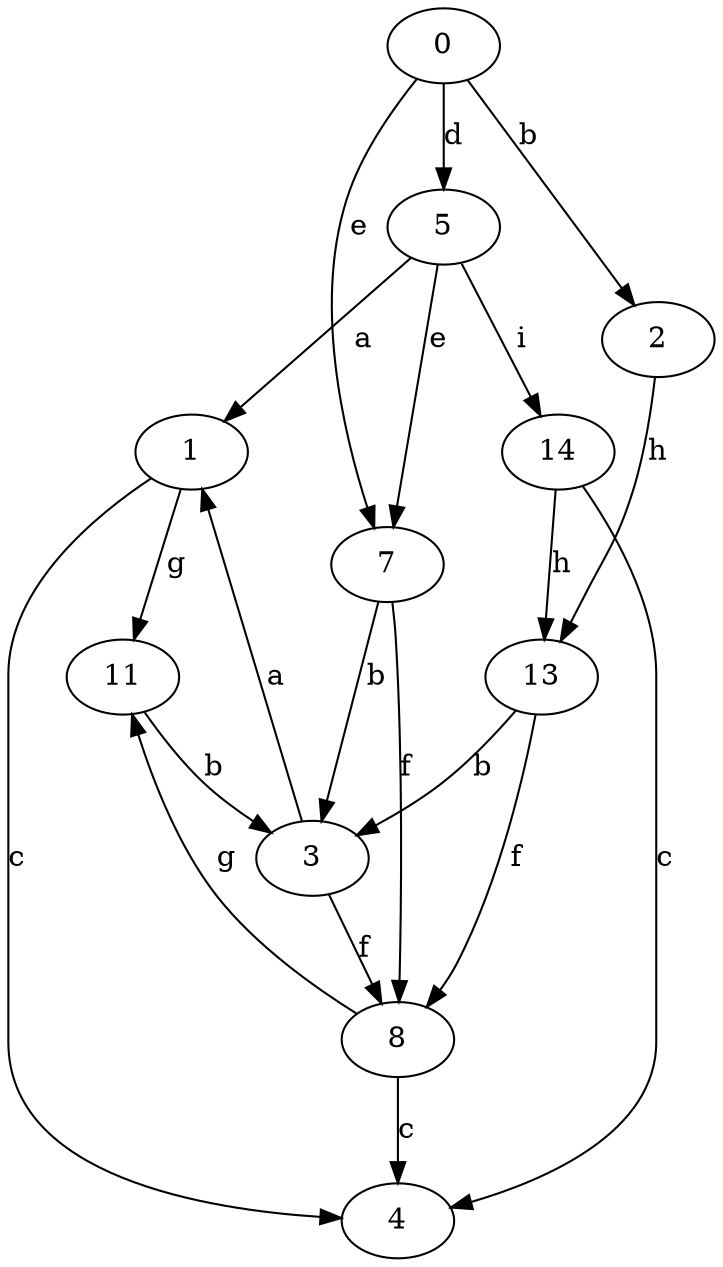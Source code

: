 strict digraph  {
1;
2;
3;
4;
0;
5;
7;
8;
11;
13;
14;
1 -> 4  [label=c];
1 -> 11  [label=g];
2 -> 13  [label=h];
3 -> 1  [label=a];
3 -> 8  [label=f];
0 -> 2  [label=b];
0 -> 5  [label=d];
0 -> 7  [label=e];
5 -> 1  [label=a];
5 -> 7  [label=e];
5 -> 14  [label=i];
7 -> 3  [label=b];
7 -> 8  [label=f];
8 -> 4  [label=c];
8 -> 11  [label=g];
11 -> 3  [label=b];
13 -> 3  [label=b];
13 -> 8  [label=f];
14 -> 4  [label=c];
14 -> 13  [label=h];
}
